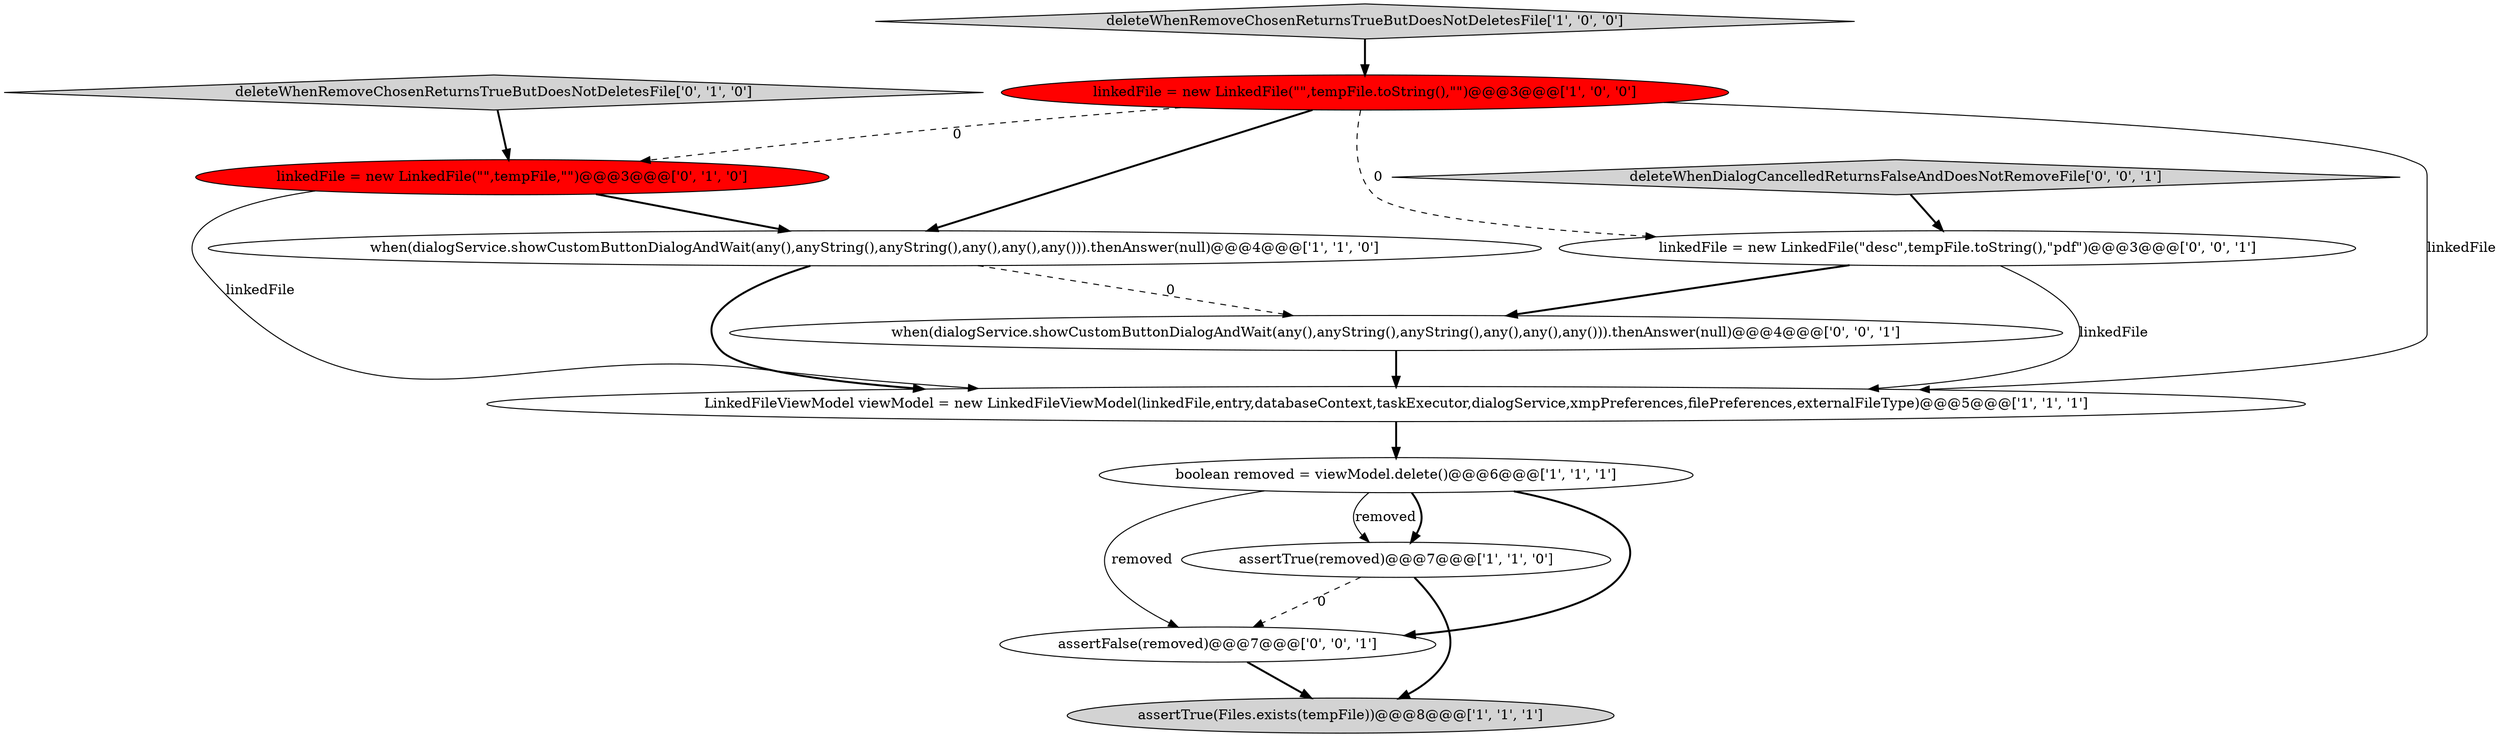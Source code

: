 digraph {
4 [style = filled, label = "LinkedFileViewModel viewModel = new LinkedFileViewModel(linkedFile,entry,databaseContext,taskExecutor,dialogService,xmpPreferences,filePreferences,externalFileType)@@@5@@@['1', '1', '1']", fillcolor = white, shape = ellipse image = "AAA0AAABBB1BBB"];
3 [style = filled, label = "assertTrue(Files.exists(tempFile))@@@8@@@['1', '1', '1']", fillcolor = lightgray, shape = ellipse image = "AAA0AAABBB1BBB"];
0 [style = filled, label = "boolean removed = viewModel.delete()@@@6@@@['1', '1', '1']", fillcolor = white, shape = ellipse image = "AAA0AAABBB1BBB"];
7 [style = filled, label = "deleteWhenRemoveChosenReturnsTrueButDoesNotDeletesFile['0', '1', '0']", fillcolor = lightgray, shape = diamond image = "AAA0AAABBB2BBB"];
10 [style = filled, label = "when(dialogService.showCustomButtonDialogAndWait(any(),anyString(),anyString(),any(),any(),any())).thenAnswer(null)@@@4@@@['0', '0', '1']", fillcolor = white, shape = ellipse image = "AAA0AAABBB3BBB"];
5 [style = filled, label = "deleteWhenRemoveChosenReturnsTrueButDoesNotDeletesFile['1', '0', '0']", fillcolor = lightgray, shape = diamond image = "AAA0AAABBB1BBB"];
12 [style = filled, label = "assertFalse(removed)@@@7@@@['0', '0', '1']", fillcolor = white, shape = ellipse image = "AAA0AAABBB3BBB"];
9 [style = filled, label = "linkedFile = new LinkedFile(\"desc\",tempFile.toString(),\"pdf\")@@@3@@@['0', '0', '1']", fillcolor = white, shape = ellipse image = "AAA0AAABBB3BBB"];
11 [style = filled, label = "deleteWhenDialogCancelledReturnsFalseAndDoesNotRemoveFile['0', '0', '1']", fillcolor = lightgray, shape = diamond image = "AAA0AAABBB3BBB"];
2 [style = filled, label = "assertTrue(removed)@@@7@@@['1', '1', '0']", fillcolor = white, shape = ellipse image = "AAA0AAABBB1BBB"];
6 [style = filled, label = "linkedFile = new LinkedFile(\"\",tempFile.toString(),\"\")@@@3@@@['1', '0', '0']", fillcolor = red, shape = ellipse image = "AAA1AAABBB1BBB"];
1 [style = filled, label = "when(dialogService.showCustomButtonDialogAndWait(any(),anyString(),anyString(),any(),any(),any())).thenAnswer(null)@@@4@@@['1', '1', '0']", fillcolor = white, shape = ellipse image = "AAA0AAABBB1BBB"];
8 [style = filled, label = "linkedFile = new LinkedFile(\"\",tempFile,\"\")@@@3@@@['0', '1', '0']", fillcolor = red, shape = ellipse image = "AAA1AAABBB2BBB"];
1->4 [style = bold, label=""];
6->8 [style = dashed, label="0"];
0->12 [style = bold, label=""];
2->3 [style = bold, label=""];
0->2 [style = bold, label=""];
6->9 [style = dashed, label="0"];
8->4 [style = solid, label="linkedFile"];
1->10 [style = dashed, label="0"];
9->10 [style = bold, label=""];
7->8 [style = bold, label=""];
11->9 [style = bold, label=""];
4->0 [style = bold, label=""];
8->1 [style = bold, label=""];
6->1 [style = bold, label=""];
2->12 [style = dashed, label="0"];
0->12 [style = solid, label="removed"];
5->6 [style = bold, label=""];
9->4 [style = solid, label="linkedFile"];
10->4 [style = bold, label=""];
0->2 [style = solid, label="removed"];
12->3 [style = bold, label=""];
6->4 [style = solid, label="linkedFile"];
}

